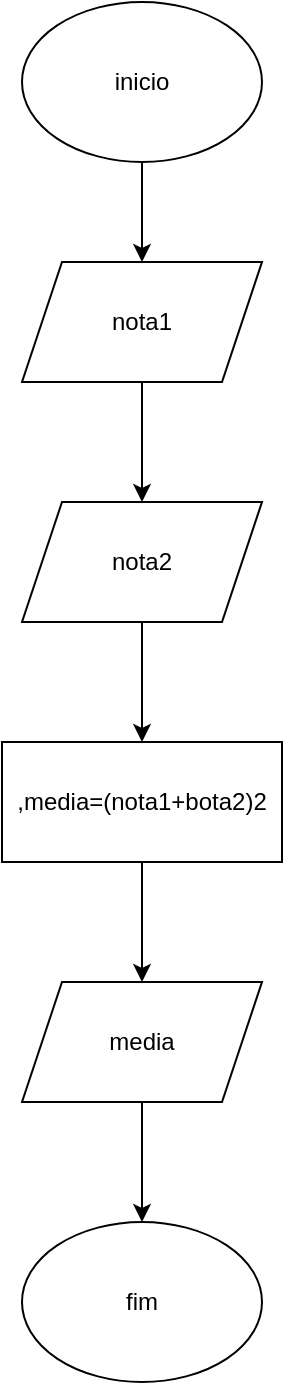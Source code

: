 <mxfile version="14.4.3" type="device"><diagram id="__8It5PmlYeqg9L9zWnD" name="Page-1"><mxGraphModel dx="431" dy="752" grid="1" gridSize="10" guides="1" tooltips="1" connect="1" arrows="1" fold="1" page="1" pageScale="1" pageWidth="827" pageHeight="1169" math="0" shadow="0"><root><mxCell id="0"/><mxCell id="1" parent="0"/><mxCell id="ofAMNd09evASCeUuZrln-3" style="edgeStyle=orthogonalEdgeStyle;rounded=0;orthogonalLoop=1;jettySize=auto;html=1;entryX=0.5;entryY=0;entryDx=0;entryDy=0;" edge="1" parent="1" source="ofAMNd09evASCeUuZrln-1" target="ofAMNd09evASCeUuZrln-2"><mxGeometry relative="1" as="geometry"/></mxCell><mxCell id="ofAMNd09evASCeUuZrln-1" value="inicio" style="ellipse;whiteSpace=wrap;html=1;" vertex="1" parent="1"><mxGeometry x="160" y="10" width="120" height="80" as="geometry"/></mxCell><mxCell id="ofAMNd09evASCeUuZrln-5" style="edgeStyle=orthogonalEdgeStyle;rounded=0;orthogonalLoop=1;jettySize=auto;html=1;entryX=0.5;entryY=0;entryDx=0;entryDy=0;" edge="1" parent="1" source="ofAMNd09evASCeUuZrln-2" target="ofAMNd09evASCeUuZrln-4"><mxGeometry relative="1" as="geometry"/></mxCell><mxCell id="ofAMNd09evASCeUuZrln-2" value="nota1" style="shape=parallelogram;perimeter=parallelogramPerimeter;whiteSpace=wrap;html=1;fixedSize=1;" vertex="1" parent="1"><mxGeometry x="160" y="140" width="120" height="60" as="geometry"/></mxCell><mxCell id="ofAMNd09evASCeUuZrln-7" style="edgeStyle=orthogonalEdgeStyle;rounded=0;orthogonalLoop=1;jettySize=auto;html=1;entryX=0.5;entryY=0;entryDx=0;entryDy=0;" edge="1" parent="1" source="ofAMNd09evASCeUuZrln-4" target="ofAMNd09evASCeUuZrln-6"><mxGeometry relative="1" as="geometry"/></mxCell><mxCell id="ofAMNd09evASCeUuZrln-4" value="nota2" style="shape=parallelogram;perimeter=parallelogramPerimeter;whiteSpace=wrap;html=1;fixedSize=1;" vertex="1" parent="1"><mxGeometry x="160" y="260" width="120" height="60" as="geometry"/></mxCell><mxCell id="ofAMNd09evASCeUuZrln-9" style="edgeStyle=orthogonalEdgeStyle;rounded=0;orthogonalLoop=1;jettySize=auto;html=1;entryX=0.5;entryY=0;entryDx=0;entryDy=0;" edge="1" parent="1" source="ofAMNd09evASCeUuZrln-6" target="ofAMNd09evASCeUuZrln-8"><mxGeometry relative="1" as="geometry"/></mxCell><mxCell id="ofAMNd09evASCeUuZrln-6" value=",media=(nota1+bota2)2" style="rounded=0;whiteSpace=wrap;html=1;rotation=0;" vertex="1" parent="1"><mxGeometry x="150" y="380" width="140" height="60" as="geometry"/></mxCell><mxCell id="ofAMNd09evASCeUuZrln-11" style="edgeStyle=orthogonalEdgeStyle;rounded=0;orthogonalLoop=1;jettySize=auto;html=1;entryX=0.5;entryY=0;entryDx=0;entryDy=0;" edge="1" parent="1" source="ofAMNd09evASCeUuZrln-8" target="ofAMNd09evASCeUuZrln-10"><mxGeometry relative="1" as="geometry"/></mxCell><mxCell id="ofAMNd09evASCeUuZrln-8" value="media" style="shape=parallelogram;perimeter=parallelogramPerimeter;whiteSpace=wrap;html=1;fixedSize=1;" vertex="1" parent="1"><mxGeometry x="160" y="500" width="120" height="60" as="geometry"/></mxCell><mxCell id="ofAMNd09evASCeUuZrln-10" value="fim" style="ellipse;whiteSpace=wrap;html=1;" vertex="1" parent="1"><mxGeometry x="160" y="620" width="120" height="80" as="geometry"/></mxCell></root></mxGraphModel></diagram></mxfile>